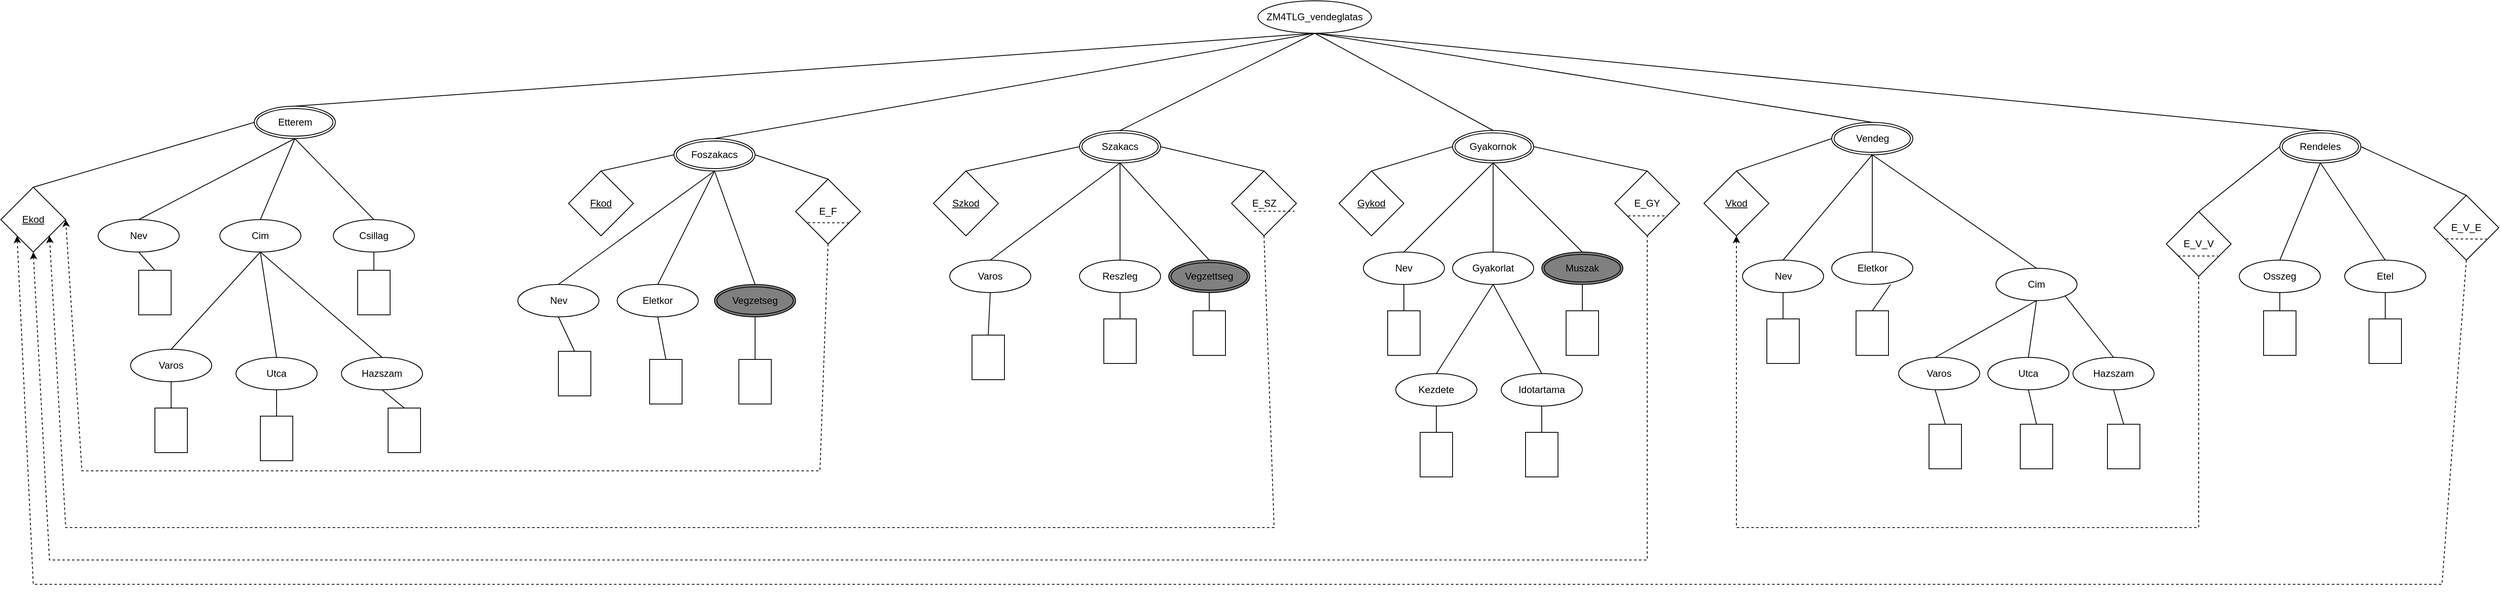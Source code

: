 <mxfile version="26.2.14">
  <diagram name="Page-1" id="sWhTfugPhAVval0CYp7l">
    <mxGraphModel dx="1665" dy="4103" grid="1" gridSize="10" guides="1" tooltips="1" connect="1" arrows="1" fold="1" page="1" pageScale="1" pageWidth="4681" pageHeight="3300" math="0" shadow="0">
      <root>
        <mxCell id="0" />
        <mxCell id="1" parent="0" />
        <mxCell id="BiMNUAmta6jIH4Wn-nJm-2" value="ZM4TLG_vendeglatas" style="ellipse;whiteSpace=wrap;html=1;align=center;" parent="1" vertex="1">
          <mxGeometry x="1790" y="-40" width="140" height="40" as="geometry" />
        </mxCell>
        <mxCell id="BiMNUAmta6jIH4Wn-nJm-3" value="Etterem" style="ellipse;shape=doubleEllipse;margin=3;whiteSpace=wrap;html=1;align=center;" parent="1" vertex="1">
          <mxGeometry x="552.5" y="90" width="100" height="40" as="geometry" />
        </mxCell>
        <mxCell id="BiMNUAmta6jIH4Wn-nJm-4" value="Cim" style="ellipse;whiteSpace=wrap;html=1;align=center;" parent="1" vertex="1">
          <mxGeometry x="510" y="230" width="100" height="40" as="geometry" />
        </mxCell>
        <mxCell id="BiMNUAmta6jIH4Wn-nJm-5" value="Csillag" style="ellipse;whiteSpace=wrap;html=1;align=center;" parent="1" vertex="1">
          <mxGeometry x="650" y="230" width="100" height="40" as="geometry" />
        </mxCell>
        <mxCell id="BiMNUAmta6jIH4Wn-nJm-6" value="Nev" style="ellipse;whiteSpace=wrap;html=1;align=center;" parent="1" vertex="1">
          <mxGeometry x="360" y="230" width="100" height="40" as="geometry" />
        </mxCell>
        <mxCell id="BiMNUAmta6jIH4Wn-nJm-7" value="&lt;u&gt;Ekod&lt;/u&gt;" style="rhombus;whiteSpace=wrap;html=1;" parent="1" vertex="1">
          <mxGeometry x="240" y="190" width="80" height="80" as="geometry" />
        </mxCell>
        <mxCell id="BiMNUAmta6jIH4Wn-nJm-8" value="Varos" style="ellipse;whiteSpace=wrap;html=1;align=center;" parent="1" vertex="1">
          <mxGeometry x="400" y="390" width="100" height="40" as="geometry" />
        </mxCell>
        <mxCell id="BiMNUAmta6jIH4Wn-nJm-10" value="Utca" style="ellipse;whiteSpace=wrap;html=1;align=center;" parent="1" vertex="1">
          <mxGeometry x="530" y="400" width="100" height="40" as="geometry" />
        </mxCell>
        <mxCell id="BiMNUAmta6jIH4Wn-nJm-11" value="Hazszam" style="ellipse;whiteSpace=wrap;html=1;align=center;" parent="1" vertex="1">
          <mxGeometry x="660" y="400" width="100" height="40" as="geometry" />
        </mxCell>
        <mxCell id="BiMNUAmta6jIH4Wn-nJm-12" value="" style="endArrow=none;html=1;rounded=0;exitX=0;exitY=0.5;exitDx=0;exitDy=0;entryX=0.5;entryY=0;entryDx=0;entryDy=0;" parent="1" source="BiMNUAmta6jIH4Wn-nJm-3" target="BiMNUAmta6jIH4Wn-nJm-7" edge="1">
          <mxGeometry width="50" height="50" relative="1" as="geometry">
            <mxPoint x="920" y="410" as="sourcePoint" />
            <mxPoint x="970" y="360" as="targetPoint" />
          </mxGeometry>
        </mxCell>
        <mxCell id="BiMNUAmta6jIH4Wn-nJm-13" value="" style="endArrow=none;html=1;rounded=0;exitX=0.5;exitY=1;exitDx=0;exitDy=0;entryX=0.5;entryY=0;entryDx=0;entryDy=0;" parent="1" source="BiMNUAmta6jIH4Wn-nJm-3" target="BiMNUAmta6jIH4Wn-nJm-6" edge="1">
          <mxGeometry width="50" height="50" relative="1" as="geometry">
            <mxPoint x="580" y="170" as="sourcePoint" />
            <mxPoint x="330" y="200" as="targetPoint" />
          </mxGeometry>
        </mxCell>
        <mxCell id="BiMNUAmta6jIH4Wn-nJm-14" value="" style="endArrow=none;html=1;rounded=0;exitX=0.5;exitY=1;exitDx=0;exitDy=0;entryX=0.5;entryY=0;entryDx=0;entryDy=0;" parent="1" source="BiMNUAmta6jIH4Wn-nJm-3" target="BiMNUAmta6jIH4Wn-nJm-4" edge="1">
          <mxGeometry width="50" height="50" relative="1" as="geometry">
            <mxPoint x="590" y="180" as="sourcePoint" />
            <mxPoint x="340" y="210" as="targetPoint" />
          </mxGeometry>
        </mxCell>
        <mxCell id="BiMNUAmta6jIH4Wn-nJm-15" value="" style="endArrow=none;html=1;rounded=0;exitX=0.5;exitY=0;exitDx=0;exitDy=0;entryX=0.5;entryY=1;entryDx=0;entryDy=0;" parent="1" source="BiMNUAmta6jIH4Wn-nJm-5" target="BiMNUAmta6jIH4Wn-nJm-3" edge="1">
          <mxGeometry width="50" height="50" relative="1" as="geometry">
            <mxPoint x="600" y="190" as="sourcePoint" />
            <mxPoint x="350" y="220" as="targetPoint" />
          </mxGeometry>
        </mxCell>
        <mxCell id="BiMNUAmta6jIH4Wn-nJm-16" value="" style="endArrow=none;html=1;rounded=0;exitX=0.5;exitY=1;exitDx=0;exitDy=0;entryX=0.5;entryY=0;entryDx=0;entryDy=0;" parent="1" source="BiMNUAmta6jIH4Wn-nJm-4" target="BiMNUAmta6jIH4Wn-nJm-8" edge="1">
          <mxGeometry width="50" height="50" relative="1" as="geometry">
            <mxPoint x="610" y="200" as="sourcePoint" />
            <mxPoint x="360" y="230" as="targetPoint" />
          </mxGeometry>
        </mxCell>
        <mxCell id="BiMNUAmta6jIH4Wn-nJm-17" value="" style="endArrow=none;html=1;rounded=0;exitX=0.5;exitY=0;exitDx=0;exitDy=0;entryX=0.5;entryY=1;entryDx=0;entryDy=0;" parent="1" source="BiMNUAmta6jIH4Wn-nJm-10" target="BiMNUAmta6jIH4Wn-nJm-4" edge="1">
          <mxGeometry width="50" height="50" relative="1" as="geometry">
            <mxPoint x="620" y="210" as="sourcePoint" />
            <mxPoint x="370" y="240" as="targetPoint" />
          </mxGeometry>
        </mxCell>
        <mxCell id="BiMNUAmta6jIH4Wn-nJm-18" value="" style="endArrow=none;html=1;rounded=0;exitX=0.5;exitY=0;exitDx=0;exitDy=0;entryX=0.5;entryY=1;entryDx=0;entryDy=0;" parent="1" source="BiMNUAmta6jIH4Wn-nJm-11" target="BiMNUAmta6jIH4Wn-nJm-4" edge="1">
          <mxGeometry width="50" height="50" relative="1" as="geometry">
            <mxPoint x="630" y="220" as="sourcePoint" />
            <mxPoint x="380" y="250" as="targetPoint" />
          </mxGeometry>
        </mxCell>
        <mxCell id="BiMNUAmta6jIH4Wn-nJm-19" value="" style="endArrow=none;html=1;rounded=0;entryX=0.5;entryY=0;entryDx=0;entryDy=0;exitX=0.5;exitY=1;exitDx=0;exitDy=0;" parent="1" source="BiMNUAmta6jIH4Wn-nJm-2" target="BiMNUAmta6jIH4Wn-nJm-3" edge="1">
          <mxGeometry width="50" height="50" relative="1" as="geometry">
            <mxPoint x="920" y="40" as="sourcePoint" />
            <mxPoint x="390" y="260" as="targetPoint" />
          </mxGeometry>
        </mxCell>
        <mxCell id="BiMNUAmta6jIH4Wn-nJm-20" value="" style="rounded=0;whiteSpace=wrap;html=1;rotation=90;" parent="1" vertex="1">
          <mxGeometry x="422.5" y="470" width="55" height="40" as="geometry" />
        </mxCell>
        <mxCell id="BiMNUAmta6jIH4Wn-nJm-22" value="" style="rounded=0;whiteSpace=wrap;html=1;rotation=90;" parent="1" vertex="1">
          <mxGeometry x="552.5" y="480" width="55" height="40" as="geometry" />
        </mxCell>
        <mxCell id="BiMNUAmta6jIH4Wn-nJm-24" value="" style="rounded=0;whiteSpace=wrap;html=1;rotation=90;" parent="1" vertex="1">
          <mxGeometry x="710" y="470" width="55" height="40" as="geometry" />
        </mxCell>
        <mxCell id="BiMNUAmta6jIH4Wn-nJm-25" value="" style="rounded=0;whiteSpace=wrap;html=1;rotation=90;" parent="1" vertex="1">
          <mxGeometry x="402.5" y="300" width="55" height="40" as="geometry" />
        </mxCell>
        <mxCell id="BiMNUAmta6jIH4Wn-nJm-26" value="" style="rounded=0;whiteSpace=wrap;html=1;rotation=90;" parent="1" vertex="1">
          <mxGeometry x="672.5" y="300" width="55" height="40" as="geometry" />
        </mxCell>
        <mxCell id="BiMNUAmta6jIH4Wn-nJm-27" value="" style="endArrow=none;html=1;rounded=0;exitX=0.5;exitY=1;exitDx=0;exitDy=0;entryX=0;entryY=0.5;entryDx=0;entryDy=0;" parent="1" source="BiMNUAmta6jIH4Wn-nJm-10" target="BiMNUAmta6jIH4Wn-nJm-22" edge="1">
          <mxGeometry width="50" height="50" relative="1" as="geometry">
            <mxPoint x="570" y="360" as="sourcePoint" />
            <mxPoint x="570" y="280" as="targetPoint" />
          </mxGeometry>
        </mxCell>
        <mxCell id="BiMNUAmta6jIH4Wn-nJm-28" value="" style="endArrow=none;html=1;rounded=0;exitX=0.5;exitY=1;exitDx=0;exitDy=0;entryX=0;entryY=0.5;entryDx=0;entryDy=0;" parent="1" source="BiMNUAmta6jIH4Wn-nJm-8" target="BiMNUAmta6jIH4Wn-nJm-20" edge="1">
          <mxGeometry width="50" height="50" relative="1" as="geometry">
            <mxPoint x="580" y="370" as="sourcePoint" />
            <mxPoint x="580" y="290" as="targetPoint" />
          </mxGeometry>
        </mxCell>
        <mxCell id="BiMNUAmta6jIH4Wn-nJm-29" value="" style="endArrow=none;html=1;rounded=0;exitX=0.5;exitY=1;exitDx=0;exitDy=0;entryX=0;entryY=0.5;entryDx=0;entryDy=0;" parent="1" source="BiMNUAmta6jIH4Wn-nJm-11" target="BiMNUAmta6jIH4Wn-nJm-24" edge="1">
          <mxGeometry width="50" height="50" relative="1" as="geometry">
            <mxPoint x="590" y="380" as="sourcePoint" />
            <mxPoint x="590" y="300" as="targetPoint" />
          </mxGeometry>
        </mxCell>
        <mxCell id="BiMNUAmta6jIH4Wn-nJm-30" value="" style="endArrow=none;html=1;rounded=0;exitX=0;exitY=0.5;exitDx=0;exitDy=0;entryX=0.5;entryY=1;entryDx=0;entryDy=0;" parent="1" source="BiMNUAmta6jIH4Wn-nJm-25" target="BiMNUAmta6jIH4Wn-nJm-6" edge="1">
          <mxGeometry width="50" height="50" relative="1" as="geometry">
            <mxPoint x="600" y="390" as="sourcePoint" />
            <mxPoint x="600" y="310" as="targetPoint" />
          </mxGeometry>
        </mxCell>
        <mxCell id="BiMNUAmta6jIH4Wn-nJm-31" value="" style="endArrow=none;html=1;rounded=0;exitX=0;exitY=0.5;exitDx=0;exitDy=0;entryX=0.5;entryY=1;entryDx=0;entryDy=0;" parent="1" source="BiMNUAmta6jIH4Wn-nJm-26" target="BiMNUAmta6jIH4Wn-nJm-5" edge="1">
          <mxGeometry width="50" height="50" relative="1" as="geometry">
            <mxPoint x="610" y="400" as="sourcePoint" />
            <mxPoint x="610" y="320" as="targetPoint" />
          </mxGeometry>
        </mxCell>
        <mxCell id="BiMNUAmta6jIH4Wn-nJm-32" value="Szakacs" style="ellipse;shape=doubleEllipse;margin=3;whiteSpace=wrap;html=1;align=center;" parent="1" vertex="1">
          <mxGeometry x="1570" y="120" width="100" height="40" as="geometry" />
        </mxCell>
        <mxCell id="BiMNUAmta6jIH4Wn-nJm-33" value="&lt;u&gt;Fkod&lt;/u&gt;" style="rhombus;whiteSpace=wrap;html=1;" parent="1" vertex="1">
          <mxGeometry x="940" y="170" width="80" height="80" as="geometry" />
        </mxCell>
        <mxCell id="BiMNUAmta6jIH4Wn-nJm-35" value="E_F" style="rhombus;whiteSpace=wrap;html=1;" parent="1" vertex="1">
          <mxGeometry x="1220" y="180" width="80" height="80" as="geometry" />
        </mxCell>
        <mxCell id="BiMNUAmta6jIH4Wn-nJm-36" value="Foszakacs" style="ellipse;shape=doubleEllipse;margin=3;whiteSpace=wrap;html=1;align=center;" parent="1" vertex="1">
          <mxGeometry x="1070" y="130" width="100" height="40" as="geometry" />
        </mxCell>
        <mxCell id="BiMNUAmta6jIH4Wn-nJm-37" value="&lt;u&gt;Szkod&lt;/u&gt;" style="rhombus;whiteSpace=wrap;html=1;" parent="1" vertex="1">
          <mxGeometry x="1390" y="170" width="80" height="80" as="geometry" />
        </mxCell>
        <mxCell id="BiMNUAmta6jIH4Wn-nJm-38" value="E_SZ" style="rhombus;whiteSpace=wrap;html=1;" parent="1" vertex="1">
          <mxGeometry x="1757.5" y="170" width="80" height="80" as="geometry" />
        </mxCell>
        <mxCell id="BiMNUAmta6jIH4Wn-nJm-39" value="Varos" style="ellipse;whiteSpace=wrap;html=1;align=center;" parent="1" vertex="1">
          <mxGeometry x="1410" y="280" width="100" height="40" as="geometry" />
        </mxCell>
        <mxCell id="BiMNUAmta6jIH4Wn-nJm-40" value="" style="rounded=0;whiteSpace=wrap;html=1;rotation=90;" parent="1" vertex="1">
          <mxGeometry x="1430" y="380" width="55" height="40" as="geometry" />
        </mxCell>
        <mxCell id="BiMNUAmta6jIH4Wn-nJm-41" value="" style="endArrow=none;html=1;rounded=0;exitX=0.5;exitY=1;exitDx=0;exitDy=0;entryX=0;entryY=0.5;entryDx=0;entryDy=0;" parent="1" source="BiMNUAmta6jIH4Wn-nJm-39" target="BiMNUAmta6jIH4Wn-nJm-40" edge="1">
          <mxGeometry width="50" height="50" relative="1" as="geometry">
            <mxPoint x="1640" y="250" as="sourcePoint" />
            <mxPoint x="1640" y="170" as="targetPoint" />
          </mxGeometry>
        </mxCell>
        <mxCell id="BiMNUAmta6jIH4Wn-nJm-42" value="Reszleg" style="ellipse;whiteSpace=wrap;html=1;align=center;" parent="1" vertex="1">
          <mxGeometry x="1570" y="280" width="100" height="40" as="geometry" />
        </mxCell>
        <mxCell id="BiMNUAmta6jIH4Wn-nJm-43" value="" style="rounded=0;whiteSpace=wrap;html=1;rotation=90;" parent="1" vertex="1">
          <mxGeometry x="1592.5" y="360" width="55" height="40" as="geometry" />
        </mxCell>
        <mxCell id="BiMNUAmta6jIH4Wn-nJm-44" value="" style="endArrow=none;html=1;rounded=0;exitX=0.5;exitY=1;exitDx=0;exitDy=0;entryX=0;entryY=0.5;entryDx=0;entryDy=0;" parent="1" source="BiMNUAmta6jIH4Wn-nJm-42" target="BiMNUAmta6jIH4Wn-nJm-43" edge="1">
          <mxGeometry width="50" height="50" relative="1" as="geometry">
            <mxPoint x="1750" y="250" as="sourcePoint" />
            <mxPoint x="1750" y="170" as="targetPoint" />
          </mxGeometry>
        </mxCell>
        <mxCell id="BiMNUAmta6jIH4Wn-nJm-46" value="" style="rounded=0;whiteSpace=wrap;html=1;rotation=90;" parent="1" vertex="1">
          <mxGeometry x="1702.5" y="350" width="55" height="40" as="geometry" />
        </mxCell>
        <mxCell id="BiMNUAmta6jIH4Wn-nJm-47" value="" style="endArrow=none;html=1;rounded=0;exitX=0.5;exitY=1;exitDx=0;exitDy=0;entryX=0;entryY=0.5;entryDx=0;entryDy=0;" parent="1" target="BiMNUAmta6jIH4Wn-nJm-46" edge="1">
          <mxGeometry width="50" height="50" relative="1" as="geometry">
            <mxPoint x="1730" y="310" as="sourcePoint" />
            <mxPoint x="1860" y="170" as="targetPoint" />
          </mxGeometry>
        </mxCell>
        <mxCell id="BiMNUAmta6jIH4Wn-nJm-48" value="&lt;div&gt;Vegzettseg&lt;/div&gt;" style="ellipse;shape=doubleEllipse;margin=3;whiteSpace=wrap;html=1;align=center;fillColor=light-dark(#808080,#000000);" parent="1" vertex="1">
          <mxGeometry x="1680" y="280" width="100" height="40" as="geometry" />
        </mxCell>
        <mxCell id="BiMNUAmta6jIH4Wn-nJm-49" value="" style="endArrow=none;html=1;rounded=0;exitX=0.5;exitY=0;exitDx=0;exitDy=0;entryX=0.5;entryY=1;entryDx=0;entryDy=0;" parent="1" source="BiMNUAmta6jIH4Wn-nJm-32" target="BiMNUAmta6jIH4Wn-nJm-2" edge="1">
          <mxGeometry width="50" height="50" relative="1" as="geometry">
            <mxPoint x="710" y="240" as="sourcePoint" />
            <mxPoint x="580" y="170" as="targetPoint" />
          </mxGeometry>
        </mxCell>
        <mxCell id="BiMNUAmta6jIH4Wn-nJm-50" value="" style="endArrow=none;html=1;rounded=0;exitX=0.5;exitY=0;exitDx=0;exitDy=0;entryX=0;entryY=0.5;entryDx=0;entryDy=0;" parent="1" source="BiMNUAmta6jIH4Wn-nJm-37" target="BiMNUAmta6jIH4Wn-nJm-32" edge="1">
          <mxGeometry width="50" height="50" relative="1" as="geometry">
            <mxPoint x="1620" y="150" as="sourcePoint" />
            <mxPoint x="1630" y="70" as="targetPoint" />
          </mxGeometry>
        </mxCell>
        <mxCell id="BiMNUAmta6jIH4Wn-nJm-52" value="" style="endArrow=none;html=1;rounded=0;exitX=0.5;exitY=0;exitDx=0;exitDy=0;entryX=1;entryY=0.5;entryDx=0;entryDy=0;" parent="1" source="BiMNUAmta6jIH4Wn-nJm-38" target="BiMNUAmta6jIH4Wn-nJm-32" edge="1">
          <mxGeometry width="50" height="50" relative="1" as="geometry">
            <mxPoint x="1510" y="220" as="sourcePoint" />
            <mxPoint x="1570" y="170" as="targetPoint" />
          </mxGeometry>
        </mxCell>
        <mxCell id="BiMNUAmta6jIH4Wn-nJm-53" value="" style="endArrow=none;html=1;rounded=0;exitX=0.5;exitY=0;exitDx=0;exitDy=0;entryX=0.5;entryY=1;entryDx=0;entryDy=0;" parent="1" source="BiMNUAmta6jIH4Wn-nJm-39" target="BiMNUAmta6jIH4Wn-nJm-32" edge="1">
          <mxGeometry width="50" height="50" relative="1" as="geometry">
            <mxPoint x="1520" y="230" as="sourcePoint" />
            <mxPoint x="1580" y="180" as="targetPoint" />
          </mxGeometry>
        </mxCell>
        <mxCell id="BiMNUAmta6jIH4Wn-nJm-54" value="" style="endArrow=none;html=1;rounded=0;exitX=0.5;exitY=0;exitDx=0;exitDy=0;entryX=0.5;entryY=1;entryDx=0;entryDy=0;" parent="1" source="BiMNUAmta6jIH4Wn-nJm-42" target="BiMNUAmta6jIH4Wn-nJm-32" edge="1">
          <mxGeometry width="50" height="50" relative="1" as="geometry">
            <mxPoint x="1530" y="240" as="sourcePoint" />
            <mxPoint x="1590" y="190" as="targetPoint" />
          </mxGeometry>
        </mxCell>
        <mxCell id="BiMNUAmta6jIH4Wn-nJm-55" value="" style="endArrow=none;html=1;rounded=0;exitX=0.5;exitY=0;exitDx=0;exitDy=0;entryX=0.5;entryY=1;entryDx=0;entryDy=0;" parent="1" source="BiMNUAmta6jIH4Wn-nJm-48" target="BiMNUAmta6jIH4Wn-nJm-32" edge="1">
          <mxGeometry width="50" height="50" relative="1" as="geometry">
            <mxPoint x="1540" y="250" as="sourcePoint" />
            <mxPoint x="1600" y="200" as="targetPoint" />
          </mxGeometry>
        </mxCell>
        <mxCell id="BiMNUAmta6jIH4Wn-nJm-56" value="Nev" style="ellipse;whiteSpace=wrap;html=1;align=center;" parent="1" vertex="1">
          <mxGeometry x="877.5" y="310" width="100" height="40" as="geometry" />
        </mxCell>
        <mxCell id="BiMNUAmta6jIH4Wn-nJm-57" value="Eletkor" style="ellipse;whiteSpace=wrap;html=1;align=center;" parent="1" vertex="1">
          <mxGeometry x="1000" y="310" width="100" height="40" as="geometry" />
        </mxCell>
        <mxCell id="BiMNUAmta6jIH4Wn-nJm-59" value="" style="rounded=0;whiteSpace=wrap;html=1;rotation=90;" parent="1" vertex="1">
          <mxGeometry x="920" y="400" width="55" height="40" as="geometry" />
        </mxCell>
        <mxCell id="BiMNUAmta6jIH4Wn-nJm-60" value="" style="rounded=0;whiteSpace=wrap;html=1;rotation=90;" parent="1" vertex="1">
          <mxGeometry x="1032.5" y="410" width="55" height="40" as="geometry" />
        </mxCell>
        <mxCell id="BiMNUAmta6jIH4Wn-nJm-61" value="" style="rounded=0;whiteSpace=wrap;html=1;rotation=90;" parent="1" vertex="1">
          <mxGeometry x="1142.5" y="410" width="55" height="40" as="geometry" />
        </mxCell>
        <mxCell id="BiMNUAmta6jIH4Wn-nJm-62" value="" style="endArrow=none;html=1;rounded=0;exitX=0.5;exitY=1;exitDx=0;exitDy=0;entryX=0;entryY=0.5;entryDx=0;entryDy=0;" parent="1" source="BiMNUAmta6jIH4Wn-nJm-57" target="BiMNUAmta6jIH4Wn-nJm-60" edge="1">
          <mxGeometry width="50" height="50" relative="1" as="geometry">
            <mxPoint x="1070" y="280" as="sourcePoint" />
            <mxPoint x="1070" y="200" as="targetPoint" />
          </mxGeometry>
        </mxCell>
        <mxCell id="BiMNUAmta6jIH4Wn-nJm-63" value="" style="endArrow=none;html=1;rounded=0;exitX=0.5;exitY=1;exitDx=0;exitDy=0;entryX=0;entryY=0.5;entryDx=0;entryDy=0;" parent="1" source="BiMNUAmta6jIH4Wn-nJm-56" target="BiMNUAmta6jIH4Wn-nJm-59" edge="1">
          <mxGeometry width="50" height="50" relative="1" as="geometry">
            <mxPoint x="1080" y="290" as="sourcePoint" />
            <mxPoint x="1080" y="210" as="targetPoint" />
          </mxGeometry>
        </mxCell>
        <mxCell id="BiMNUAmta6jIH4Wn-nJm-64" value="" style="endArrow=none;html=1;rounded=0;exitX=0.5;exitY=1;exitDx=0;exitDy=0;entryX=0;entryY=0.5;entryDx=0;entryDy=0;" parent="1" target="BiMNUAmta6jIH4Wn-nJm-61" edge="1">
          <mxGeometry width="50" height="50" relative="1" as="geometry">
            <mxPoint x="1170" y="350" as="sourcePoint" />
            <mxPoint x="1090" y="220" as="targetPoint" />
          </mxGeometry>
        </mxCell>
        <mxCell id="BiMNUAmta6jIH4Wn-nJm-65" value="" style="endArrow=none;html=1;rounded=0;exitX=0.5;exitY=0;exitDx=0;exitDy=0;entryX=0.5;entryY=1;entryDx=0;entryDy=0;" parent="1" source="BiMNUAmta6jIH4Wn-nJm-56" target="BiMNUAmta6jIH4Wn-nJm-36" edge="1">
          <mxGeometry width="50" height="50" relative="1" as="geometry">
            <mxPoint x="1140" y="385" as="sourcePoint" />
            <mxPoint x="1190" y="335" as="targetPoint" />
          </mxGeometry>
        </mxCell>
        <mxCell id="BiMNUAmta6jIH4Wn-nJm-66" value="" style="endArrow=none;html=1;rounded=0;exitX=0.5;exitY=0;exitDx=0;exitDy=0;entryX=0.5;entryY=1;entryDx=0;entryDy=0;" parent="1" source="BiMNUAmta6jIH4Wn-nJm-57" target="BiMNUAmta6jIH4Wn-nJm-36" edge="1">
          <mxGeometry width="50" height="50" relative="1" as="geometry">
            <mxPoint x="1040" y="315" as="sourcePoint" />
            <mxPoint x="1150" y="205" as="targetPoint" />
          </mxGeometry>
        </mxCell>
        <mxCell id="BiMNUAmta6jIH4Wn-nJm-67" value="" style="endArrow=none;html=1;rounded=0;exitX=0.5;exitY=0;exitDx=0;exitDy=0;entryX=0.5;entryY=1;entryDx=0;entryDy=0;" parent="1" target="BiMNUAmta6jIH4Wn-nJm-36" edge="1">
          <mxGeometry width="50" height="50" relative="1" as="geometry">
            <mxPoint x="1170" y="310" as="sourcePoint" />
            <mxPoint x="1160" y="215" as="targetPoint" />
          </mxGeometry>
        </mxCell>
        <mxCell id="BiMNUAmta6jIH4Wn-nJm-68" value="" style="endArrow=none;html=1;rounded=0;exitX=0.5;exitY=0;exitDx=0;exitDy=0;entryX=0;entryY=0.5;entryDx=0;entryDy=0;" parent="1" source="BiMNUAmta6jIH4Wn-nJm-33" target="BiMNUAmta6jIH4Wn-nJm-36" edge="1">
          <mxGeometry width="50" height="50" relative="1" as="geometry">
            <mxPoint x="1060" y="335" as="sourcePoint" />
            <mxPoint x="1170" y="225" as="targetPoint" />
          </mxGeometry>
        </mxCell>
        <mxCell id="BiMNUAmta6jIH4Wn-nJm-69" value="" style="endArrow=none;html=1;rounded=0;exitX=0.5;exitY=0;exitDx=0;exitDy=0;entryX=1;entryY=0.5;entryDx=0;entryDy=0;" parent="1" source="BiMNUAmta6jIH4Wn-nJm-35" target="BiMNUAmta6jIH4Wn-nJm-36" edge="1">
          <mxGeometry width="50" height="50" relative="1" as="geometry">
            <mxPoint x="1070" y="345" as="sourcePoint" />
            <mxPoint x="1180" y="235" as="targetPoint" />
          </mxGeometry>
        </mxCell>
        <mxCell id="BiMNUAmta6jIH4Wn-nJm-70" value="" style="endArrow=none;html=1;rounded=0;exitX=0.5;exitY=0;exitDx=0;exitDy=0;entryX=0.5;entryY=1;entryDx=0;entryDy=0;" parent="1" source="BiMNUAmta6jIH4Wn-nJm-36" target="BiMNUAmta6jIH4Wn-nJm-2" edge="1">
          <mxGeometry width="50" height="50" relative="1" as="geometry">
            <mxPoint x="910" y="340" as="sourcePoint" />
            <mxPoint x="1020" y="230" as="targetPoint" />
          </mxGeometry>
        </mxCell>
        <mxCell id="BiMNUAmta6jIH4Wn-nJm-71" value="Gyakornok" style="ellipse;shape=doubleEllipse;margin=3;whiteSpace=wrap;html=1;align=center;" parent="1" vertex="1">
          <mxGeometry x="2030" y="120" width="100" height="40" as="geometry" />
        </mxCell>
        <mxCell id="BiMNUAmta6jIH4Wn-nJm-72" value="&lt;u&gt;Gykod&lt;/u&gt;" style="rhombus;whiteSpace=wrap;html=1;" parent="1" vertex="1">
          <mxGeometry x="1890" y="170" width="80" height="80" as="geometry" />
        </mxCell>
        <mxCell id="BiMNUAmta6jIH4Wn-nJm-73" value="E_GY" style="rhombus;whiteSpace=wrap;html=1;" parent="1" vertex="1">
          <mxGeometry x="2230" y="170" width="80" height="80" as="geometry" />
        </mxCell>
        <mxCell id="BiMNUAmta6jIH4Wn-nJm-74" value="Nev" style="ellipse;whiteSpace=wrap;html=1;align=center;" parent="1" vertex="1">
          <mxGeometry x="1920" y="270" width="100" height="40" as="geometry" />
        </mxCell>
        <mxCell id="BiMNUAmta6jIH4Wn-nJm-75" value="" style="rounded=0;whiteSpace=wrap;html=1;rotation=90;" parent="1" vertex="1">
          <mxGeometry x="1942.5" y="350" width="55" height="40" as="geometry" />
        </mxCell>
        <mxCell id="BiMNUAmta6jIH4Wn-nJm-76" value="" style="endArrow=none;html=1;rounded=0;exitX=0.5;exitY=1;exitDx=0;exitDy=0;entryX=0;entryY=0.5;entryDx=0;entryDy=0;" parent="1" source="BiMNUAmta6jIH4Wn-nJm-74" target="BiMNUAmta6jIH4Wn-nJm-75" edge="1">
          <mxGeometry width="50" height="50" relative="1" as="geometry">
            <mxPoint x="2100" y="250" as="sourcePoint" />
            <mxPoint x="2100" y="170" as="targetPoint" />
          </mxGeometry>
        </mxCell>
        <mxCell id="BiMNUAmta6jIH4Wn-nJm-77" value="Gyakorlat" style="ellipse;whiteSpace=wrap;html=1;align=center;" parent="1" vertex="1">
          <mxGeometry x="2030" y="270" width="100" height="40" as="geometry" />
        </mxCell>
        <mxCell id="BiMNUAmta6jIH4Wn-nJm-80" value="" style="rounded=0;whiteSpace=wrap;html=1;rotation=90;" parent="1" vertex="1">
          <mxGeometry x="2162.5" y="350" width="55" height="40" as="geometry" />
        </mxCell>
        <mxCell id="BiMNUAmta6jIH4Wn-nJm-81" value="" style="endArrow=none;html=1;rounded=0;exitX=0.5;exitY=1;exitDx=0;exitDy=0;entryX=0;entryY=0.5;entryDx=0;entryDy=0;" parent="1" target="BiMNUAmta6jIH4Wn-nJm-80" edge="1">
          <mxGeometry width="50" height="50" relative="1" as="geometry">
            <mxPoint x="2190" y="310" as="sourcePoint" />
            <mxPoint x="2320" y="170" as="targetPoint" />
          </mxGeometry>
        </mxCell>
        <mxCell id="BiMNUAmta6jIH4Wn-nJm-82" value="Muszak" style="ellipse;shape=doubleEllipse;margin=3;whiteSpace=wrap;html=1;align=center;fillColor=#808080;" parent="1" vertex="1">
          <mxGeometry x="2140" y="270" width="100" height="40" as="geometry" />
        </mxCell>
        <mxCell id="BiMNUAmta6jIH4Wn-nJm-83" value="" style="endArrow=none;html=1;rounded=0;exitX=0.5;exitY=0;exitDx=0;exitDy=0;entryX=0;entryY=0.5;entryDx=0;entryDy=0;" parent="1" source="BiMNUAmta6jIH4Wn-nJm-72" target="BiMNUAmta6jIH4Wn-nJm-71" edge="1">
          <mxGeometry width="50" height="50" relative="1" as="geometry">
            <mxPoint x="2080" y="150" as="sourcePoint" />
            <mxPoint x="2090" y="70" as="targetPoint" />
          </mxGeometry>
        </mxCell>
        <mxCell id="BiMNUAmta6jIH4Wn-nJm-84" value="" style="endArrow=none;html=1;rounded=0;exitX=0.5;exitY=0;exitDx=0;exitDy=0;entryX=1;entryY=0.5;entryDx=0;entryDy=0;" parent="1" source="BiMNUAmta6jIH4Wn-nJm-73" target="BiMNUAmta6jIH4Wn-nJm-71" edge="1">
          <mxGeometry width="50" height="50" relative="1" as="geometry">
            <mxPoint x="1970" y="220" as="sourcePoint" />
            <mxPoint x="2030" y="170" as="targetPoint" />
          </mxGeometry>
        </mxCell>
        <mxCell id="BiMNUAmta6jIH4Wn-nJm-85" value="" style="endArrow=none;html=1;rounded=0;exitX=0.5;exitY=0;exitDx=0;exitDy=0;entryX=0.5;entryY=1;entryDx=0;entryDy=0;" parent="1" source="BiMNUAmta6jIH4Wn-nJm-74" target="BiMNUAmta6jIH4Wn-nJm-71" edge="1">
          <mxGeometry width="50" height="50" relative="1" as="geometry">
            <mxPoint x="1980" y="230" as="sourcePoint" />
            <mxPoint x="2040" y="180" as="targetPoint" />
          </mxGeometry>
        </mxCell>
        <mxCell id="BiMNUAmta6jIH4Wn-nJm-86" value="" style="endArrow=none;html=1;rounded=0;exitX=0.5;exitY=0;exitDx=0;exitDy=0;entryX=0.5;entryY=1;entryDx=0;entryDy=0;" parent="1" source="BiMNUAmta6jIH4Wn-nJm-77" target="BiMNUAmta6jIH4Wn-nJm-71" edge="1">
          <mxGeometry width="50" height="50" relative="1" as="geometry">
            <mxPoint x="1990" y="240" as="sourcePoint" />
            <mxPoint x="2050" y="190" as="targetPoint" />
          </mxGeometry>
        </mxCell>
        <mxCell id="BiMNUAmta6jIH4Wn-nJm-87" value="" style="endArrow=none;html=1;rounded=0;exitX=0.5;exitY=0;exitDx=0;exitDy=0;entryX=0.5;entryY=1;entryDx=0;entryDy=0;" parent="1" source="BiMNUAmta6jIH4Wn-nJm-82" target="BiMNUAmta6jIH4Wn-nJm-71" edge="1">
          <mxGeometry width="50" height="50" relative="1" as="geometry">
            <mxPoint x="2000" y="250" as="sourcePoint" />
            <mxPoint x="2060" y="200" as="targetPoint" />
          </mxGeometry>
        </mxCell>
        <mxCell id="BiMNUAmta6jIH4Wn-nJm-89" value="Kezdete" style="ellipse;whiteSpace=wrap;html=1;align=center;" parent="1" vertex="1">
          <mxGeometry x="1960" y="420" width="100" height="40" as="geometry" />
        </mxCell>
        <mxCell id="BiMNUAmta6jIH4Wn-nJm-90" value="Idotartama" style="ellipse;whiteSpace=wrap;html=1;align=center;" parent="1" vertex="1">
          <mxGeometry x="2090" y="420" width="100" height="40" as="geometry" />
        </mxCell>
        <mxCell id="BiMNUAmta6jIH4Wn-nJm-91" value="" style="endArrow=none;html=1;rounded=0;exitX=0.5;exitY=0;exitDx=0;exitDy=0;entryX=0.5;entryY=1;entryDx=0;entryDy=0;" parent="1" source="BiMNUAmta6jIH4Wn-nJm-89" target="BiMNUAmta6jIH4Wn-nJm-77" edge="1">
          <mxGeometry width="50" height="50" relative="1" as="geometry">
            <mxPoint x="1970" y="370" as="sourcePoint" />
            <mxPoint x="2020" y="320" as="targetPoint" />
          </mxGeometry>
        </mxCell>
        <mxCell id="BiMNUAmta6jIH4Wn-nJm-92" value="" style="endArrow=none;html=1;rounded=0;exitX=0.5;exitY=0;exitDx=0;exitDy=0;entryX=0.5;entryY=1;entryDx=0;entryDy=0;" parent="1" source="BiMNUAmta6jIH4Wn-nJm-90" target="BiMNUAmta6jIH4Wn-nJm-77" edge="1">
          <mxGeometry width="50" height="50" relative="1" as="geometry">
            <mxPoint x="2050" y="430" as="sourcePoint" />
            <mxPoint x="2090" y="320" as="targetPoint" />
          </mxGeometry>
        </mxCell>
        <mxCell id="BiMNUAmta6jIH4Wn-nJm-93" value="" style="rounded=0;whiteSpace=wrap;html=1;rotation=90;" parent="1" vertex="1">
          <mxGeometry x="1982.5" y="500" width="55" height="40" as="geometry" />
        </mxCell>
        <mxCell id="BiMNUAmta6jIH4Wn-nJm-94" value="" style="endArrow=none;html=1;rounded=0;exitX=0.5;exitY=1;exitDx=0;exitDy=0;entryX=0;entryY=0.5;entryDx=0;entryDy=0;" parent="1" source="BiMNUAmta6jIH4Wn-nJm-89" target="BiMNUAmta6jIH4Wn-nJm-93" edge="1">
          <mxGeometry width="50" height="50" relative="1" as="geometry">
            <mxPoint x="2040" y="460" as="sourcePoint" />
            <mxPoint x="2170" y="320" as="targetPoint" />
          </mxGeometry>
        </mxCell>
        <mxCell id="BiMNUAmta6jIH4Wn-nJm-95" value="" style="rounded=0;whiteSpace=wrap;html=1;rotation=90;" parent="1" vertex="1">
          <mxGeometry x="2112.5" y="500" width="55" height="40" as="geometry" />
        </mxCell>
        <mxCell id="BiMNUAmta6jIH4Wn-nJm-96" value="" style="endArrow=none;html=1;rounded=0;exitX=0.5;exitY=1;exitDx=0;exitDy=0;entryX=0;entryY=0.5;entryDx=0;entryDy=0;" parent="1" target="BiMNUAmta6jIH4Wn-nJm-95" edge="1">
          <mxGeometry width="50" height="50" relative="1" as="geometry">
            <mxPoint x="2140" y="460" as="sourcePoint" />
            <mxPoint x="2270" y="320" as="targetPoint" />
          </mxGeometry>
        </mxCell>
        <mxCell id="BiMNUAmta6jIH4Wn-nJm-97" value="" style="endArrow=none;html=1;rounded=0;entryX=0.5;entryY=0;entryDx=0;entryDy=0;exitX=0.5;exitY=1;exitDx=0;exitDy=0;" parent="1" source="BiMNUAmta6jIH4Wn-nJm-2" target="BiMNUAmta6jIH4Wn-nJm-71" edge="1">
          <mxGeometry width="50" height="50" relative="1" as="geometry">
            <mxPoint x="1330" y="60" as="sourcePoint" />
            <mxPoint x="1740" y="320" as="targetPoint" />
          </mxGeometry>
        </mxCell>
        <mxCell id="BiMNUAmta6jIH4Wn-nJm-98" value="Vendeg" style="ellipse;shape=doubleEllipse;margin=3;whiteSpace=wrap;html=1;align=center;" parent="1" vertex="1">
          <mxGeometry x="2497.5" y="110" width="100" height="40" as="geometry" />
        </mxCell>
        <mxCell id="BiMNUAmta6jIH4Wn-nJm-99" value="&lt;u&gt;Vkod&lt;/u&gt;" style="rhombus;whiteSpace=wrap;html=1;" parent="1" vertex="1">
          <mxGeometry x="2340" y="170" width="80" height="80" as="geometry" />
        </mxCell>
        <mxCell id="BiMNUAmta6jIH4Wn-nJm-101" value="Nev" style="ellipse;whiteSpace=wrap;html=1;align=center;" parent="1" vertex="1">
          <mxGeometry x="2387.5" y="280" width="100" height="40" as="geometry" />
        </mxCell>
        <mxCell id="BiMNUAmta6jIH4Wn-nJm-102" value="" style="rounded=0;whiteSpace=wrap;html=1;rotation=90;" parent="1" vertex="1">
          <mxGeometry x="2410" y="360" width="55" height="40" as="geometry" />
        </mxCell>
        <mxCell id="BiMNUAmta6jIH4Wn-nJm-103" value="" style="endArrow=none;html=1;rounded=0;exitX=0.5;exitY=1;exitDx=0;exitDy=0;entryX=0;entryY=0.5;entryDx=0;entryDy=0;" parent="1" source="BiMNUAmta6jIH4Wn-nJm-101" target="BiMNUAmta6jIH4Wn-nJm-102" edge="1">
          <mxGeometry width="50" height="50" relative="1" as="geometry">
            <mxPoint x="2590" y="250" as="sourcePoint" />
            <mxPoint x="2590" y="170" as="targetPoint" />
          </mxGeometry>
        </mxCell>
        <mxCell id="BiMNUAmta6jIH4Wn-nJm-104" value="Cim" style="ellipse;whiteSpace=wrap;html=1;align=center;" parent="1" vertex="1">
          <mxGeometry x="2700" y="290" width="100" height="40" as="geometry" />
        </mxCell>
        <mxCell id="BiMNUAmta6jIH4Wn-nJm-108" value="" style="endArrow=none;html=1;rounded=0;exitX=0.5;exitY=0;exitDx=0;exitDy=0;entryX=0;entryY=0.5;entryDx=0;entryDy=0;" parent="1" source="BiMNUAmta6jIH4Wn-nJm-99" target="BiMNUAmta6jIH4Wn-nJm-98" edge="1">
          <mxGeometry width="50" height="50" relative="1" as="geometry">
            <mxPoint x="2540" y="150" as="sourcePoint" />
            <mxPoint x="2550" y="70" as="targetPoint" />
          </mxGeometry>
        </mxCell>
        <mxCell id="BiMNUAmta6jIH4Wn-nJm-110" value="" style="endArrow=none;html=1;rounded=0;exitX=0.5;exitY=0;exitDx=0;exitDy=0;entryX=0.5;entryY=1;entryDx=0;entryDy=0;" parent="1" source="BiMNUAmta6jIH4Wn-nJm-101" target="BiMNUAmta6jIH4Wn-nJm-98" edge="1">
          <mxGeometry width="50" height="50" relative="1" as="geometry">
            <mxPoint x="2440" y="230" as="sourcePoint" />
            <mxPoint x="2500" y="180" as="targetPoint" />
          </mxGeometry>
        </mxCell>
        <mxCell id="BiMNUAmta6jIH4Wn-nJm-111" value="" style="endArrow=none;html=1;rounded=0;exitX=0.5;exitY=0;exitDx=0;exitDy=0;entryX=0.5;entryY=1;entryDx=0;entryDy=0;" parent="1" source="BiMNUAmta6jIH4Wn-nJm-104" target="BiMNUAmta6jIH4Wn-nJm-98" edge="1">
          <mxGeometry width="50" height="50" relative="1" as="geometry">
            <mxPoint x="2450" y="240" as="sourcePoint" />
            <mxPoint x="2510" y="190" as="targetPoint" />
          </mxGeometry>
        </mxCell>
        <mxCell id="BiMNUAmta6jIH4Wn-nJm-112" value="" style="endArrow=none;html=1;rounded=0;entryX=0.5;entryY=1;entryDx=0;entryDy=0;exitX=0.5;exitY=0;exitDx=0;exitDy=0;" parent="1" source="BiMNUAmta6jIH4Wn-nJm-121" target="BiMNUAmta6jIH4Wn-nJm-98" edge="1">
          <mxGeometry width="50" height="50" relative="1" as="geometry">
            <mxPoint x="2580" y="280" as="sourcePoint" />
            <mxPoint x="2520" y="200" as="targetPoint" />
          </mxGeometry>
        </mxCell>
        <mxCell id="BiMNUAmta6jIH4Wn-nJm-113" value="Varos" style="ellipse;whiteSpace=wrap;html=1;align=center;" parent="1" vertex="1">
          <mxGeometry x="2580" y="400" width="100" height="40" as="geometry" />
        </mxCell>
        <mxCell id="BiMNUAmta6jIH4Wn-nJm-114" value="Utca" style="ellipse;whiteSpace=wrap;html=1;align=center;" parent="1" vertex="1">
          <mxGeometry x="2690" y="400" width="100" height="40" as="geometry" />
        </mxCell>
        <mxCell id="BiMNUAmta6jIH4Wn-nJm-115" value="" style="endArrow=none;html=1;rounded=0;exitX=0.5;exitY=0;exitDx=0;exitDy=0;entryX=0.5;entryY=1;entryDx=0;entryDy=0;" parent="1" target="BiMNUAmta6jIH4Wn-nJm-104" edge="1">
          <mxGeometry width="50" height="50" relative="1" as="geometry">
            <mxPoint x="2625" y="400" as="sourcePoint" />
            <mxPoint x="2407.5" y="310" as="targetPoint" />
          </mxGeometry>
        </mxCell>
        <mxCell id="BiMNUAmta6jIH4Wn-nJm-116" value="" style="endArrow=none;html=1;rounded=0;exitX=0.5;exitY=0;exitDx=0;exitDy=0;entryX=0.5;entryY=1;entryDx=0;entryDy=0;" parent="1" source="BiMNUAmta6jIH4Wn-nJm-114" target="BiMNUAmta6jIH4Wn-nJm-104" edge="1">
          <mxGeometry width="50" height="50" relative="1" as="geometry">
            <mxPoint x="2437.5" y="420" as="sourcePoint" />
            <mxPoint x="2477.5" y="310" as="targetPoint" />
          </mxGeometry>
        </mxCell>
        <mxCell id="BiMNUAmta6jIH4Wn-nJm-117" value="" style="rounded=0;whiteSpace=wrap;html=1;rotation=90;" parent="1" vertex="1">
          <mxGeometry x="2610" y="490" width="55" height="40" as="geometry" />
        </mxCell>
        <mxCell id="BiMNUAmta6jIH4Wn-nJm-118" value="" style="endArrow=none;html=1;rounded=0;exitX=0.5;exitY=1;exitDx=0;exitDy=0;entryX=0;entryY=0.5;entryDx=0;entryDy=0;" parent="1" target="BiMNUAmta6jIH4Wn-nJm-117" edge="1">
          <mxGeometry width="50" height="50" relative="1" as="geometry">
            <mxPoint x="2625" y="440" as="sourcePoint" />
            <mxPoint x="2785" y="300" as="targetPoint" />
          </mxGeometry>
        </mxCell>
        <mxCell id="BiMNUAmta6jIH4Wn-nJm-119" value="" style="rounded=0;whiteSpace=wrap;html=1;rotation=90;" parent="1" vertex="1">
          <mxGeometry x="2722.5" y="490" width="55" height="40" as="geometry" />
        </mxCell>
        <mxCell id="BiMNUAmta6jIH4Wn-nJm-120" value="" style="endArrow=none;html=1;rounded=0;exitX=0.5;exitY=1;exitDx=0;exitDy=0;entryX=0;entryY=0.5;entryDx=0;entryDy=0;" parent="1" target="BiMNUAmta6jIH4Wn-nJm-119" edge="1">
          <mxGeometry width="50" height="50" relative="1" as="geometry">
            <mxPoint x="2740" y="440" as="sourcePoint" />
            <mxPoint x="2870" y="300" as="targetPoint" />
          </mxGeometry>
        </mxCell>
        <mxCell id="BiMNUAmta6jIH4Wn-nJm-121" value="Eletkor" style="ellipse;whiteSpace=wrap;html=1;align=center;" parent="1" vertex="1">
          <mxGeometry x="2497.5" y="270" width="100" height="40" as="geometry" />
        </mxCell>
        <mxCell id="BiMNUAmta6jIH4Wn-nJm-123" value="" style="rounded=0;whiteSpace=wrap;html=1;rotation=90;" parent="1" vertex="1">
          <mxGeometry x="2520" y="350" width="55" height="40" as="geometry" />
        </mxCell>
        <mxCell id="BiMNUAmta6jIH4Wn-nJm-124" value="" style="endArrow=none;html=1;rounded=0;exitX=0.5;exitY=1;exitDx=0;exitDy=0;entryX=0;entryY=0.5;entryDx=0;entryDy=0;" parent="1" target="BiMNUAmta6jIH4Wn-nJm-123" edge="1">
          <mxGeometry width="50" height="50" relative="1" as="geometry">
            <mxPoint x="2570" y="310" as="sourcePoint" />
            <mxPoint x="2700" y="170" as="targetPoint" />
          </mxGeometry>
        </mxCell>
        <mxCell id="BiMNUAmta6jIH4Wn-nJm-125" value="Hazszam" style="ellipse;whiteSpace=wrap;html=1;align=center;" parent="1" vertex="1">
          <mxGeometry x="2795" y="400" width="100" height="40" as="geometry" />
        </mxCell>
        <mxCell id="BiMNUAmta6jIH4Wn-nJm-126" value="" style="rounded=0;whiteSpace=wrap;html=1;rotation=90;" parent="1" vertex="1">
          <mxGeometry x="2830" y="490" width="55" height="40" as="geometry" />
        </mxCell>
        <mxCell id="BiMNUAmta6jIH4Wn-nJm-127" value="" style="endArrow=none;html=1;rounded=0;entryX=0.5;entryY=1;entryDx=0;entryDy=0;exitX=0;exitY=0.5;exitDx=0;exitDy=0;" parent="1" source="BiMNUAmta6jIH4Wn-nJm-126" target="BiMNUAmta6jIH4Wn-nJm-125" edge="1">
          <mxGeometry width="50" height="50" relative="1" as="geometry">
            <mxPoint x="2395" y="360" as="sourcePoint" />
            <mxPoint x="2445" y="310" as="targetPoint" />
          </mxGeometry>
        </mxCell>
        <mxCell id="BiMNUAmta6jIH4Wn-nJm-129" value="" style="endArrow=none;html=1;rounded=0;entryX=1;entryY=1;entryDx=0;entryDy=0;exitX=0.5;exitY=0;exitDx=0;exitDy=0;" parent="1" source="BiMNUAmta6jIH4Wn-nJm-125" target="BiMNUAmta6jIH4Wn-nJm-104" edge="1">
          <mxGeometry width="50" height="50" relative="1" as="geometry">
            <mxPoint x="2437.5" y="360" as="sourcePoint" />
            <mxPoint x="2487.5" y="310" as="targetPoint" />
          </mxGeometry>
        </mxCell>
        <mxCell id="BiMNUAmta6jIH4Wn-nJm-130" value="" style="endArrow=none;html=1;rounded=0;entryX=0.5;entryY=0;entryDx=0;entryDy=0;exitX=0.5;exitY=1;exitDx=0;exitDy=0;" parent="1" source="BiMNUAmta6jIH4Wn-nJm-2" target="BiMNUAmta6jIH4Wn-nJm-98" edge="1">
          <mxGeometry width="50" height="50" relative="1" as="geometry">
            <mxPoint x="1410" y="48" as="sourcePoint" />
            <mxPoint x="1800" y="150" as="targetPoint" />
          </mxGeometry>
        </mxCell>
        <mxCell id="BiMNUAmta6jIH4Wn-nJm-131" value="Rendeles" style="ellipse;shape=doubleEllipse;margin=3;whiteSpace=wrap;html=1;align=center;" parent="1" vertex="1">
          <mxGeometry x="3050" y="120" width="100" height="40" as="geometry" />
        </mxCell>
        <mxCell id="BiMNUAmta6jIH4Wn-nJm-132" value="E_V_V" style="rhombus;whiteSpace=wrap;html=1;" parent="1" vertex="1">
          <mxGeometry x="2910" y="220" width="80" height="80" as="geometry" />
        </mxCell>
        <mxCell id="BiMNUAmta6jIH4Wn-nJm-133" value="Osszeg" style="ellipse;whiteSpace=wrap;html=1;align=center;" parent="1" vertex="1">
          <mxGeometry x="3000" y="280" width="100" height="40" as="geometry" />
        </mxCell>
        <mxCell id="BiMNUAmta6jIH4Wn-nJm-134" value="" style="endArrow=none;html=1;rounded=0;exitX=0.5;exitY=0;exitDx=0;exitDy=0;entryX=0;entryY=0.5;entryDx=0;entryDy=0;" parent="1" source="BiMNUAmta6jIH4Wn-nJm-132" target="BiMNUAmta6jIH4Wn-nJm-131" edge="1">
          <mxGeometry width="50" height="50" relative="1" as="geometry">
            <mxPoint x="3135" y="145" as="sourcePoint" />
            <mxPoint x="3145" y="65" as="targetPoint" />
          </mxGeometry>
        </mxCell>
        <mxCell id="BiMNUAmta6jIH4Wn-nJm-135" value="" style="endArrow=none;html=1;rounded=0;exitX=0.5;exitY=0;exitDx=0;exitDy=0;entryX=0.5;entryY=1;entryDx=0;entryDy=0;" parent="1" source="BiMNUAmta6jIH4Wn-nJm-133" target="BiMNUAmta6jIH4Wn-nJm-131" edge="1">
          <mxGeometry width="50" height="50" relative="1" as="geometry">
            <mxPoint x="3035" y="225" as="sourcePoint" />
            <mxPoint x="3095" y="175" as="targetPoint" />
          </mxGeometry>
        </mxCell>
        <mxCell id="BiMNUAmta6jIH4Wn-nJm-136" value="" style="endArrow=none;html=1;rounded=0;entryX=0.5;entryY=1;entryDx=0;entryDy=0;exitX=0.5;exitY=0;exitDx=0;exitDy=0;" parent="1" source="BiMNUAmta6jIH4Wn-nJm-137" target="BiMNUAmta6jIH4Wn-nJm-131" edge="1">
          <mxGeometry width="50" height="50" relative="1" as="geometry">
            <mxPoint x="3175" y="275" as="sourcePoint" />
            <mxPoint x="3115" y="195" as="targetPoint" />
          </mxGeometry>
        </mxCell>
        <mxCell id="BiMNUAmta6jIH4Wn-nJm-137" value="Etel" style="ellipse;whiteSpace=wrap;html=1;align=center;" parent="1" vertex="1">
          <mxGeometry x="3130" y="280" width="100" height="40" as="geometry" />
        </mxCell>
        <mxCell id="BiMNUAmta6jIH4Wn-nJm-138" value="E_V_E" style="rhombus;whiteSpace=wrap;html=1;" parent="1" vertex="1">
          <mxGeometry x="3240" y="200" width="80" height="80" as="geometry" />
        </mxCell>
        <mxCell id="BiMNUAmta6jIH4Wn-nJm-139" value="" style="endArrow=none;html=1;rounded=0;exitX=0.5;exitY=0;exitDx=0;exitDy=0;entryX=1;entryY=0.5;entryDx=0;entryDy=0;" parent="1" source="BiMNUAmta6jIH4Wn-nJm-138" target="BiMNUAmta6jIH4Wn-nJm-131" edge="1">
          <mxGeometry width="50" height="50" relative="1" as="geometry">
            <mxPoint x="3000" y="230" as="sourcePoint" />
            <mxPoint x="3035" y="180" as="targetPoint" />
          </mxGeometry>
        </mxCell>
        <mxCell id="BiMNUAmta6jIH4Wn-nJm-140" value="" style="endArrow=none;html=1;rounded=0;entryX=0.5;entryY=0;entryDx=0;entryDy=0;exitX=0.5;exitY=1;exitDx=0;exitDy=0;" parent="1" source="BiMNUAmta6jIH4Wn-nJm-2" target="BiMNUAmta6jIH4Wn-nJm-131" edge="1">
          <mxGeometry width="50" height="50" relative="1" as="geometry">
            <mxPoint x="1420" y="50" as="sourcePoint" />
            <mxPoint x="2260" y="150" as="targetPoint" />
          </mxGeometry>
        </mxCell>
        <mxCell id="BiMNUAmta6jIH4Wn-nJm-141" value="" style="rounded=0;whiteSpace=wrap;html=1;rotation=90;" parent="1" vertex="1">
          <mxGeometry x="3022.5" y="350" width="55" height="40" as="geometry" />
        </mxCell>
        <mxCell id="BiMNUAmta6jIH4Wn-nJm-142" value="" style="rounded=0;whiteSpace=wrap;html=1;rotation=90;" parent="1" vertex="1">
          <mxGeometry x="3152.5" y="360" width="55" height="40" as="geometry" />
        </mxCell>
        <mxCell id="BiMNUAmta6jIH4Wn-nJm-143" value="" style="endArrow=none;html=1;rounded=0;exitX=0;exitY=0.5;exitDx=0;exitDy=0;entryX=0.5;entryY=1;entryDx=0;entryDy=0;" parent="1" source="BiMNUAmta6jIH4Wn-nJm-141" target="BiMNUAmta6jIH4Wn-nJm-133" edge="1">
          <mxGeometry width="50" height="50" relative="1" as="geometry">
            <mxPoint x="2855" y="280" as="sourcePoint" />
            <mxPoint x="2905" y="230" as="targetPoint" />
          </mxGeometry>
        </mxCell>
        <mxCell id="BiMNUAmta6jIH4Wn-nJm-145" value="" style="endArrow=none;html=1;rounded=0;entryX=0.5;entryY=1;entryDx=0;entryDy=0;exitX=0;exitY=0.5;exitDx=0;exitDy=0;" parent="1" source="BiMNUAmta6jIH4Wn-nJm-142" target="BiMNUAmta6jIH4Wn-nJm-137" edge="1">
          <mxGeometry width="50" height="50" relative="1" as="geometry">
            <mxPoint x="2855" y="280" as="sourcePoint" />
            <mxPoint x="2905" y="230" as="targetPoint" />
          </mxGeometry>
        </mxCell>
        <mxCell id="BiMNUAmta6jIH4Wn-nJm-146" value="" style="endArrow=none;dashed=1;html=1;rounded=0;exitX=0.5;exitY=1;exitDx=0;exitDy=0;entryX=0.5;entryY=1;entryDx=0;entryDy=0;endFill=1;startFill=1;startArrow=classic;" parent="1" source="BiMNUAmta6jIH4Wn-nJm-99" target="BiMNUAmta6jIH4Wn-nJm-132" edge="1">
          <mxGeometry width="50" height="50" relative="1" as="geometry">
            <mxPoint x="2680" y="410" as="sourcePoint" />
            <mxPoint x="2730" y="360" as="targetPoint" />
            <Array as="points">
              <mxPoint x="2380" y="610" />
              <mxPoint x="2950" y="610" />
            </Array>
          </mxGeometry>
        </mxCell>
        <mxCell id="BiMNUAmta6jIH4Wn-nJm-147" value="" style="endArrow=none;dashed=1;html=1;rounded=0;" parent="1" source="BiMNUAmta6jIH4Wn-nJm-132" edge="1">
          <mxGeometry width="50" height="50" relative="1" as="geometry">
            <mxPoint x="2920" y="290" as="sourcePoint" />
            <mxPoint x="2970" y="240" as="targetPoint" />
          </mxGeometry>
        </mxCell>
        <mxCell id="BiMNUAmta6jIH4Wn-nJm-149" value="" style="endArrow=none;dashed=1;html=1;rounded=0;exitX=0.179;exitY=0.686;exitDx=0;exitDy=0;exitPerimeter=0;entryX=0.797;entryY=0.686;entryDx=0;entryDy=0;entryPerimeter=0;" parent="1" source="BiMNUAmta6jIH4Wn-nJm-132" target="BiMNUAmta6jIH4Wn-nJm-132" edge="1">
          <mxGeometry width="50" height="50" relative="1" as="geometry">
            <mxPoint x="2920" y="310" as="sourcePoint" />
            <mxPoint x="2970" y="260" as="targetPoint" />
          </mxGeometry>
        </mxCell>
        <mxCell id="BiMNUAmta6jIH4Wn-nJm-150" value="" style="endArrow=none;dashed=1;html=1;rounded=0;exitX=0.187;exitY=0.672;exitDx=0;exitDy=0;exitPerimeter=0;entryX=0.808;entryY=0.675;entryDx=0;entryDy=0;entryPerimeter=0;" parent="1" source="BiMNUAmta6jIH4Wn-nJm-138" target="BiMNUAmta6jIH4Wn-nJm-138" edge="1">
          <mxGeometry width="50" height="50" relative="1" as="geometry">
            <mxPoint x="3220" y="230" as="sourcePoint" />
            <mxPoint x="3270" y="230" as="targetPoint" />
          </mxGeometry>
        </mxCell>
        <mxCell id="BiMNUAmta6jIH4Wn-nJm-151" value="" style="endArrow=classic;dashed=1;html=1;rounded=0;exitX=0.5;exitY=1;exitDx=0;exitDy=0;entryX=1;entryY=0.5;entryDx=0;entryDy=0;startArrow=none;startFill=0;endFill=1;" parent="1" source="BiMNUAmta6jIH4Wn-nJm-35" target="BiMNUAmta6jIH4Wn-nJm-7" edge="1">
          <mxGeometry width="50" height="50" relative="1" as="geometry">
            <mxPoint x="1030" y="430" as="sourcePoint" />
            <mxPoint x="1080" y="380" as="targetPoint" />
            <Array as="points">
              <mxPoint x="1250" y="540" />
              <mxPoint x="340" y="540" />
            </Array>
          </mxGeometry>
        </mxCell>
        <mxCell id="BiMNUAmta6jIH4Wn-nJm-152" value="" style="endArrow=classic;dashed=1;html=1;rounded=0;exitX=0.5;exitY=1;exitDx=0;exitDy=0;entryX=1;entryY=1;entryDx=0;entryDy=0;endFill=1;" parent="1" source="BiMNUAmta6jIH4Wn-nJm-38" target="BiMNUAmta6jIH4Wn-nJm-7" edge="1">
          <mxGeometry width="50" height="50" relative="1" as="geometry">
            <mxPoint x="1600" y="450" as="sourcePoint" />
            <mxPoint x="1650" y="400" as="targetPoint" />
            <Array as="points">
              <mxPoint x="1810" y="610" />
              <mxPoint x="320" y="610" />
            </Array>
          </mxGeometry>
        </mxCell>
        <mxCell id="BiMNUAmta6jIH4Wn-nJm-153" value="" style="endArrow=none;dashed=1;html=1;rounded=0;entryX=0.5;entryY=1;entryDx=0;entryDy=0;exitX=0.5;exitY=1;exitDx=0;exitDy=0;startArrow=classic;startFill=1;" parent="1" source="BiMNUAmta6jIH4Wn-nJm-7" target="BiMNUAmta6jIH4Wn-nJm-73" edge="1">
          <mxGeometry width="50" height="50" relative="1" as="geometry">
            <mxPoint x="2390" y="450" as="sourcePoint" />
            <mxPoint x="2440" y="400" as="targetPoint" />
            <Array as="points">
              <mxPoint x="300" y="650" />
              <mxPoint x="2270" y="650" />
            </Array>
          </mxGeometry>
        </mxCell>
        <mxCell id="BiMNUAmta6jIH4Wn-nJm-155" value="" style="endArrow=classic;dashed=1;html=1;rounded=0;entryX=0;entryY=1;entryDx=0;entryDy=0;exitX=0.5;exitY=1;exitDx=0;exitDy=0;endFill=1;" parent="1" source="BiMNUAmta6jIH4Wn-nJm-138" target="BiMNUAmta6jIH4Wn-nJm-7" edge="1">
          <mxGeometry width="50" height="50" relative="1" as="geometry">
            <mxPoint x="800" y="520" as="sourcePoint" />
            <mxPoint x="850" y="400" as="targetPoint" />
            <Array as="points">
              <mxPoint x="3250" y="680" />
              <mxPoint x="280" y="680" />
            </Array>
          </mxGeometry>
        </mxCell>
        <mxCell id="BiMNUAmta6jIH4Wn-nJm-156" value="" style="endArrow=none;dashed=1;html=1;rounded=0;exitX=0.204;exitY=0.692;exitDx=0;exitDy=0;exitPerimeter=0;entryX=0.816;entryY=0.692;entryDx=0;entryDy=0;entryPerimeter=0;" parent="1" source="BiMNUAmta6jIH4Wn-nJm-73" target="BiMNUAmta6jIH4Wn-nJm-73" edge="1">
          <mxGeometry width="50" height="50" relative="1" as="geometry">
            <mxPoint x="2245" y="228.82" as="sourcePoint" />
            <mxPoint x="2295" y="228.82" as="targetPoint" />
          </mxGeometry>
        </mxCell>
        <mxCell id="BiMNUAmta6jIH4Wn-nJm-157" value="" style="endArrow=none;dashed=1;html=1;rounded=0;exitX=0.188;exitY=0.671;exitDx=0;exitDy=0;exitPerimeter=0;entryX=0.816;entryY=0.675;entryDx=0;entryDy=0;entryPerimeter=0;" parent="1" source="BiMNUAmta6jIH4Wn-nJm-35" target="BiMNUAmta6jIH4Wn-nJm-35" edge="1">
          <mxGeometry width="50" height="50" relative="1" as="geometry">
            <mxPoint x="1210" y="250" as="sourcePoint" />
            <mxPoint x="1260" y="250" as="targetPoint" />
          </mxGeometry>
        </mxCell>
        <mxCell id="BiMNUAmta6jIH4Wn-nJm-158" value="Vegzetseg" style="ellipse;shape=doubleEllipse;margin=3;whiteSpace=wrap;html=1;align=center;fillColor=#808080;" parent="1" vertex="1">
          <mxGeometry x="1120" y="310" width="100" height="40" as="geometry" />
        </mxCell>
        <mxCell id="BiMNUAmta6jIH4Wn-nJm-159" value="" style="endArrow=none;dashed=1;html=1;rounded=0;exitX=0.179;exitY=0.686;exitDx=0;exitDy=0;exitPerimeter=0;entryX=0.797;entryY=0.686;entryDx=0;entryDy=0;entryPerimeter=0;" parent="1" edge="1">
          <mxGeometry width="50" height="50" relative="1" as="geometry">
            <mxPoint x="1785" y="219.58" as="sourcePoint" />
            <mxPoint x="1835" y="219.58" as="targetPoint" />
          </mxGeometry>
        </mxCell>
        <mxCell id="rkHOaGCdcA2L9klnFmVI-1" style="edgeStyle=none;curved=1;rounded=0;orthogonalLoop=1;jettySize=auto;html=1;exitX=1;exitY=0;exitDx=0;exitDy=0;fontSize=12;startSize=8;endSize=8;" edge="1" parent="1" source="BiMNUAmta6jIH4Wn-nJm-35" target="BiMNUAmta6jIH4Wn-nJm-35">
          <mxGeometry relative="1" as="geometry" />
        </mxCell>
      </root>
    </mxGraphModel>
  </diagram>
</mxfile>
